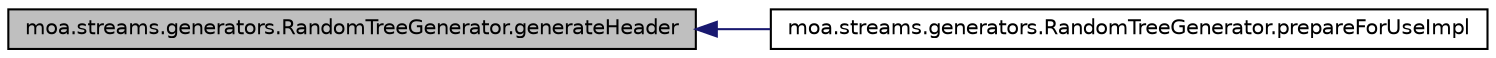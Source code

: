 digraph G
{
  edge [fontname="Helvetica",fontsize="10",labelfontname="Helvetica",labelfontsize="10"];
  node [fontname="Helvetica",fontsize="10",shape=record];
  rankdir=LR;
  Node1 [label="moa.streams.generators.RandomTreeGenerator.generateHeader",height=0.2,width=0.4,color="black", fillcolor="grey75", style="filled" fontcolor="black"];
  Node1 -> Node2 [dir=back,color="midnightblue",fontsize="10",style="solid",fontname="Helvetica"];
  Node2 [label="moa.streams.generators.RandomTreeGenerator.prepareForUseImpl",height=0.2,width=0.4,color="black", fillcolor="white", style="filled",URL="$classmoa_1_1streams_1_1generators_1_1RandomTreeGenerator.html#ace86a98117d53942f96942b136854349",tooltip="This method describes the implementation of how to prepare this object for use."];
}
